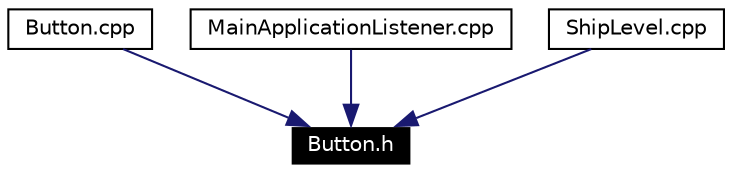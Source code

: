 digraph G
{
  edge [fontname="Helvetica",fontsize=10,labelfontname="Helvetica",labelfontsize=10];
  node [fontname="Helvetica",fontsize=10,shape=record];
  Node1 [label="Button.h",height=0.2,width=0.4,color="white", fillcolor="black", style="filled" fontcolor="white"];
  Node2 -> Node1 [color="midnightblue",fontsize=10,style="solid",fontname="Helvetica"];
  Node2 [label="Button.cpp",height=0.2,width=0.4,color="black",URL="$_button_8cpp.html"];
  Node3 -> Node1 [color="midnightblue",fontsize=10,style="solid",fontname="Helvetica"];
  Node3 [label="MainApplicationListener.cpp",height=0.2,width=0.4,color="black",URL="$_main_application_listener_8cpp.html"];
  Node4 -> Node1 [color="midnightblue",fontsize=10,style="solid",fontname="Helvetica"];
  Node4 [label="ShipLevel.cpp",height=0.2,width=0.4,color="black",URL="$_ship_level_8cpp.html"];
}

